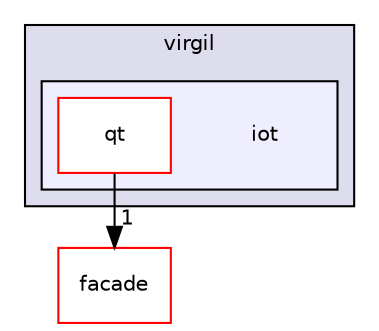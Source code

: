 digraph "iot" {
  compound=true
  node [ fontsize="10", fontname="Helvetica"];
  edge [ labelfontsize="10", labelfontname="Helvetica"];
  subgraph clusterdir_56d995daf94bd341770d23a8a647db25 {
    graph [ bgcolor="#ddddee", pencolor="black", label="virgil" fontname="Helvetica", fontsize="10", URL="dir_56d995daf94bd341770d23a8a647db25.html"]
  subgraph clusterdir_0f98a9e5e47b0a99aebc0b542af9a7c5 {
    graph [ bgcolor="#eeeeff", pencolor="black", label="" URL="dir_0f98a9e5e47b0a99aebc0b542af9a7c5.html"];
    dir_0f98a9e5e47b0a99aebc0b542af9a7c5 [shape=plaintext label="iot"];
    dir_98e314caca72b757866057ebc90c4c84 [shape=box label="qt" color="red" fillcolor="white" style="filled" URL="dir_98e314caca72b757866057ebc90c4c84.html"];
  }
  }
  dir_4f112fa7bd4f789094ed8cb8465bf258 [shape=box label="facade" fillcolor="white" style="filled" color="red" URL="dir_4f112fa7bd4f789094ed8cb8465bf258.html"];
  dir_98e314caca72b757866057ebc90c4c84->dir_4f112fa7bd4f789094ed8cb8465bf258 [headlabel="1", labeldistance=1.5 headhref="dir_000126_000112.html"];
}
